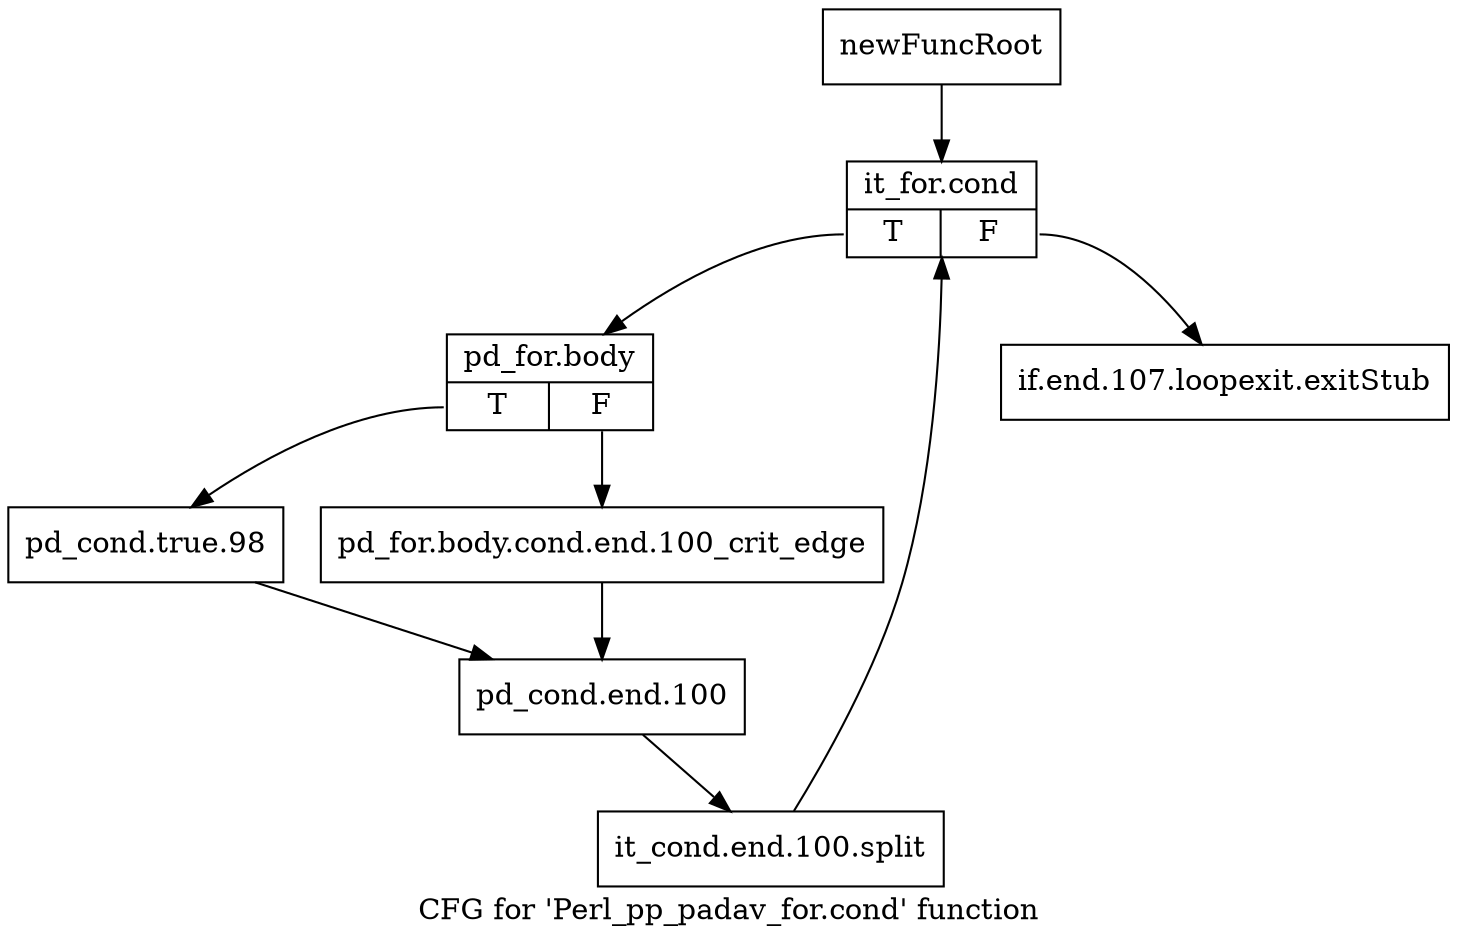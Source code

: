 digraph "CFG for 'Perl_pp_padav_for.cond' function" {
	label="CFG for 'Perl_pp_padav_for.cond' function";

	Node0x4dc1010 [shape=record,label="{newFuncRoot}"];
	Node0x4dc1010 -> Node0x4dc10b0;
	Node0x4dc1060 [shape=record,label="{if.end.107.loopexit.exitStub}"];
	Node0x4dc10b0 [shape=record,label="{it_for.cond|{<s0>T|<s1>F}}"];
	Node0x4dc10b0:s0 -> Node0x4dc1100;
	Node0x4dc10b0:s1 -> Node0x4dc1060;
	Node0x4dc1100 [shape=record,label="{pd_for.body|{<s0>T|<s1>F}}"];
	Node0x4dc1100:s0 -> Node0x4dc11a0;
	Node0x4dc1100:s1 -> Node0x4dc1150;
	Node0x4dc1150 [shape=record,label="{pd_for.body.cond.end.100_crit_edge}"];
	Node0x4dc1150 -> Node0x4dc11f0;
	Node0x4dc11a0 [shape=record,label="{pd_cond.true.98}"];
	Node0x4dc11a0 -> Node0x4dc11f0;
	Node0x4dc11f0 [shape=record,label="{pd_cond.end.100}"];
	Node0x4dc11f0 -> Node0x658fac0;
	Node0x658fac0 [shape=record,label="{it_cond.end.100.split}"];
	Node0x658fac0 -> Node0x4dc10b0;
}
